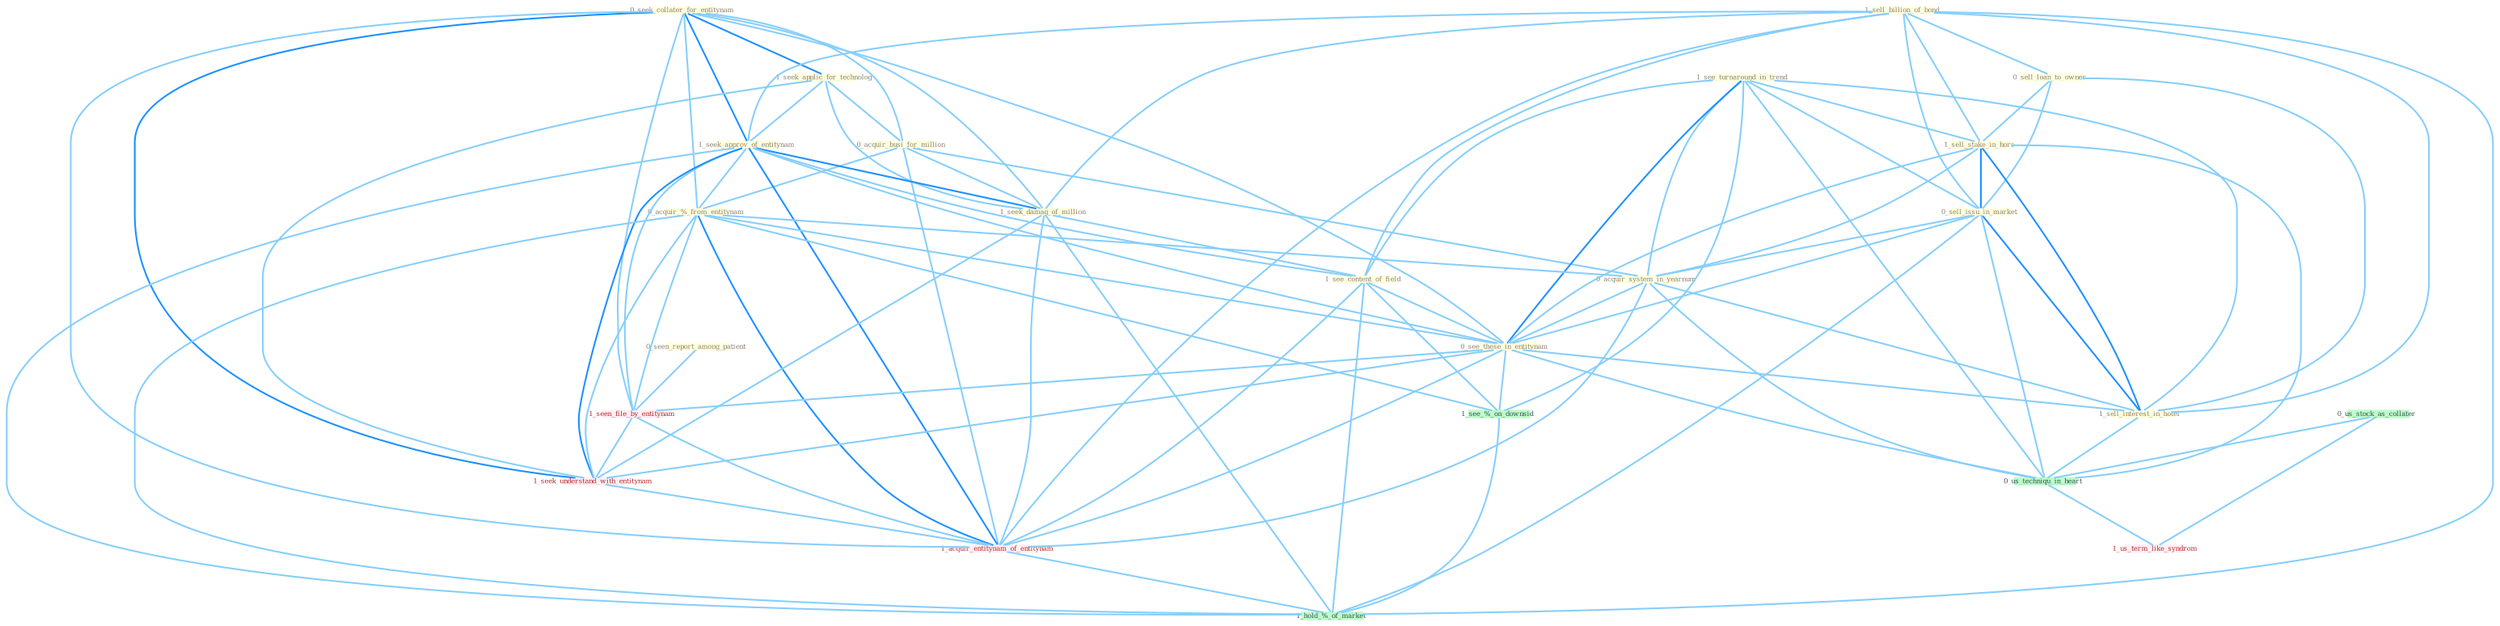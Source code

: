 Graph G{ 
    node
    [shape=polygon,style=filled,width=.5,height=.06,color="#BDFCC9",fixedsize=true,fontsize=4,
    fontcolor="#2f4f4f"];
    {node
    [color="#ffffe0", fontcolor="#8b7d6b"] "0_seek_collater_for_entitynam " "1_sell_billion_of_bond " "1_seek_applic_for_technolog " "0_acquir_busi_for_million " "1_see_turnaround_in_trend " "1_seek_approv_of_entitynam " "0_acquir_%_from_entitynam " "1_seek_damag_of_million " "0_sell_loan_to_owner " "1_sell_stake_in_hors " "0_sell_issu_in_market " "0_acquir_system_in_yearnum " "0_seen_report_among_patient " "1_see_content_of_field " "0_see_these_in_entitynam " "1_sell_interest_in_hotel "}
{node [color="#fff0f5", fontcolor="#b22222"] "1_seen_file_by_entitynam " "1_seek_understand_with_entitynam " "1_acquir_entitynam_of_entitynam " "1_us_term_like_syndrom "}
edge [color="#B0E2FF"];

	"0_seek_collater_for_entitynam " -- "1_seek_applic_for_technolog " [w="2", color="#1e90ff" , len=0.8];
	"0_seek_collater_for_entitynam " -- "0_acquir_busi_for_million " [w="1", color="#87cefa" ];
	"0_seek_collater_for_entitynam " -- "1_seek_approv_of_entitynam " [w="2", color="#1e90ff" , len=0.8];
	"0_seek_collater_for_entitynam " -- "0_acquir_%_from_entitynam " [w="1", color="#87cefa" ];
	"0_seek_collater_for_entitynam " -- "1_seek_damag_of_million " [w="1", color="#87cefa" ];
	"0_seek_collater_for_entitynam " -- "0_see_these_in_entitynam " [w="1", color="#87cefa" ];
	"0_seek_collater_for_entitynam " -- "1_seen_file_by_entitynam " [w="1", color="#87cefa" ];
	"0_seek_collater_for_entitynam " -- "1_seek_understand_with_entitynam " [w="2", color="#1e90ff" , len=0.8];
	"0_seek_collater_for_entitynam " -- "1_acquir_entitynam_of_entitynam " [w="1", color="#87cefa" ];
	"1_sell_billion_of_bond " -- "1_seek_approv_of_entitynam " [w="1", color="#87cefa" ];
	"1_sell_billion_of_bond " -- "1_seek_damag_of_million " [w="1", color="#87cefa" ];
	"1_sell_billion_of_bond " -- "0_sell_loan_to_owner " [w="1", color="#87cefa" ];
	"1_sell_billion_of_bond " -- "1_sell_stake_in_hors " [w="1", color="#87cefa" ];
	"1_sell_billion_of_bond " -- "0_sell_issu_in_market " [w="1", color="#87cefa" ];
	"1_sell_billion_of_bond " -- "1_see_content_of_field " [w="1", color="#87cefa" ];
	"1_sell_billion_of_bond " -- "1_sell_interest_in_hotel " [w="1", color="#87cefa" ];
	"1_sell_billion_of_bond " -- "1_acquir_entitynam_of_entitynam " [w="1", color="#87cefa" ];
	"1_sell_billion_of_bond " -- "1_hold_%_of_market " [w="1", color="#87cefa" ];
	"1_seek_applic_for_technolog " -- "0_acquir_busi_for_million " [w="1", color="#87cefa" ];
	"1_seek_applic_for_technolog " -- "1_seek_approv_of_entitynam " [w="1", color="#87cefa" ];
	"1_seek_applic_for_technolog " -- "1_seek_damag_of_million " [w="1", color="#87cefa" ];
	"1_seek_applic_for_technolog " -- "1_seek_understand_with_entitynam " [w="1", color="#87cefa" ];
	"0_acquir_busi_for_million " -- "0_acquir_%_from_entitynam " [w="1", color="#87cefa" ];
	"0_acquir_busi_for_million " -- "1_seek_damag_of_million " [w="1", color="#87cefa" ];
	"0_acquir_busi_for_million " -- "0_acquir_system_in_yearnum " [w="1", color="#87cefa" ];
	"0_acquir_busi_for_million " -- "1_acquir_entitynam_of_entitynam " [w="1", color="#87cefa" ];
	"1_see_turnaround_in_trend " -- "1_sell_stake_in_hors " [w="1", color="#87cefa" ];
	"1_see_turnaround_in_trend " -- "0_sell_issu_in_market " [w="1", color="#87cefa" ];
	"1_see_turnaround_in_trend " -- "0_acquir_system_in_yearnum " [w="1", color="#87cefa" ];
	"1_see_turnaround_in_trend " -- "1_see_content_of_field " [w="1", color="#87cefa" ];
	"1_see_turnaround_in_trend " -- "0_see_these_in_entitynam " [w="2", color="#1e90ff" , len=0.8];
	"1_see_turnaround_in_trend " -- "1_sell_interest_in_hotel " [w="1", color="#87cefa" ];
	"1_see_turnaround_in_trend " -- "0_us_techniqu_in_heart " [w="1", color="#87cefa" ];
	"1_see_turnaround_in_trend " -- "1_see_%_on_downsid " [w="1", color="#87cefa" ];
	"1_seek_approv_of_entitynam " -- "0_acquir_%_from_entitynam " [w="1", color="#87cefa" ];
	"1_seek_approv_of_entitynam " -- "1_seek_damag_of_million " [w="2", color="#1e90ff" , len=0.8];
	"1_seek_approv_of_entitynam " -- "1_see_content_of_field " [w="1", color="#87cefa" ];
	"1_seek_approv_of_entitynam " -- "0_see_these_in_entitynam " [w="1", color="#87cefa" ];
	"1_seek_approv_of_entitynam " -- "1_seen_file_by_entitynam " [w="1", color="#87cefa" ];
	"1_seek_approv_of_entitynam " -- "1_seek_understand_with_entitynam " [w="2", color="#1e90ff" , len=0.8];
	"1_seek_approv_of_entitynam " -- "1_acquir_entitynam_of_entitynam " [w="2", color="#1e90ff" , len=0.8];
	"1_seek_approv_of_entitynam " -- "1_hold_%_of_market " [w="1", color="#87cefa" ];
	"0_acquir_%_from_entitynam " -- "0_acquir_system_in_yearnum " [w="1", color="#87cefa" ];
	"0_acquir_%_from_entitynam " -- "0_see_these_in_entitynam " [w="1", color="#87cefa" ];
	"0_acquir_%_from_entitynam " -- "1_seen_file_by_entitynam " [w="1", color="#87cefa" ];
	"0_acquir_%_from_entitynam " -- "1_seek_understand_with_entitynam " [w="1", color="#87cefa" ];
	"0_acquir_%_from_entitynam " -- "1_acquir_entitynam_of_entitynam " [w="2", color="#1e90ff" , len=0.8];
	"0_acquir_%_from_entitynam " -- "1_see_%_on_downsid " [w="1", color="#87cefa" ];
	"0_acquir_%_from_entitynam " -- "1_hold_%_of_market " [w="1", color="#87cefa" ];
	"1_seek_damag_of_million " -- "1_see_content_of_field " [w="1", color="#87cefa" ];
	"1_seek_damag_of_million " -- "1_seek_understand_with_entitynam " [w="1", color="#87cefa" ];
	"1_seek_damag_of_million " -- "1_acquir_entitynam_of_entitynam " [w="1", color="#87cefa" ];
	"1_seek_damag_of_million " -- "1_hold_%_of_market " [w="1", color="#87cefa" ];
	"0_sell_loan_to_owner " -- "1_sell_stake_in_hors " [w="1", color="#87cefa" ];
	"0_sell_loan_to_owner " -- "0_sell_issu_in_market " [w="1", color="#87cefa" ];
	"0_sell_loan_to_owner " -- "1_sell_interest_in_hotel " [w="1", color="#87cefa" ];
	"1_sell_stake_in_hors " -- "0_sell_issu_in_market " [w="2", color="#1e90ff" , len=0.8];
	"1_sell_stake_in_hors " -- "0_acquir_system_in_yearnum " [w="1", color="#87cefa" ];
	"1_sell_stake_in_hors " -- "0_see_these_in_entitynam " [w="1", color="#87cefa" ];
	"1_sell_stake_in_hors " -- "1_sell_interest_in_hotel " [w="2", color="#1e90ff" , len=0.8];
	"1_sell_stake_in_hors " -- "0_us_techniqu_in_heart " [w="1", color="#87cefa" ];
	"0_sell_issu_in_market " -- "0_acquir_system_in_yearnum " [w="1", color="#87cefa" ];
	"0_sell_issu_in_market " -- "0_see_these_in_entitynam " [w="1", color="#87cefa" ];
	"0_sell_issu_in_market " -- "1_sell_interest_in_hotel " [w="2", color="#1e90ff" , len=0.8];
	"0_sell_issu_in_market " -- "0_us_techniqu_in_heart " [w="1", color="#87cefa" ];
	"0_sell_issu_in_market " -- "1_hold_%_of_market " [w="1", color="#87cefa" ];
	"0_acquir_system_in_yearnum " -- "0_see_these_in_entitynam " [w="1", color="#87cefa" ];
	"0_acquir_system_in_yearnum " -- "1_sell_interest_in_hotel " [w="1", color="#87cefa" ];
	"0_acquir_system_in_yearnum " -- "1_acquir_entitynam_of_entitynam " [w="1", color="#87cefa" ];
	"0_acquir_system_in_yearnum " -- "0_us_techniqu_in_heart " [w="1", color="#87cefa" ];
	"0_seen_report_among_patient " -- "1_seen_file_by_entitynam " [w="1", color="#87cefa" ];
	"1_see_content_of_field " -- "0_see_these_in_entitynam " [w="1", color="#87cefa" ];
	"1_see_content_of_field " -- "1_acquir_entitynam_of_entitynam " [w="1", color="#87cefa" ];
	"1_see_content_of_field " -- "1_see_%_on_downsid " [w="1", color="#87cefa" ];
	"1_see_content_of_field " -- "1_hold_%_of_market " [w="1", color="#87cefa" ];
	"0_see_these_in_entitynam " -- "1_sell_interest_in_hotel " [w="1", color="#87cefa" ];
	"0_see_these_in_entitynam " -- "1_seen_file_by_entitynam " [w="1", color="#87cefa" ];
	"0_see_these_in_entitynam " -- "1_seek_understand_with_entitynam " [w="1", color="#87cefa" ];
	"0_see_these_in_entitynam " -- "1_acquir_entitynam_of_entitynam " [w="1", color="#87cefa" ];
	"0_see_these_in_entitynam " -- "0_us_techniqu_in_heart " [w="1", color="#87cefa" ];
	"0_see_these_in_entitynam " -- "1_see_%_on_downsid " [w="1", color="#87cefa" ];
	"1_sell_interest_in_hotel " -- "0_us_techniqu_in_heart " [w="1", color="#87cefa" ];
	"1_seen_file_by_entitynam " -- "1_seek_understand_with_entitynam " [w="1", color="#87cefa" ];
	"1_seen_file_by_entitynam " -- "1_acquir_entitynam_of_entitynam " [w="1", color="#87cefa" ];
	"0_us_stock_as_collater " -- "0_us_techniqu_in_heart " [w="1", color="#87cefa" ];
	"0_us_stock_as_collater " -- "1_us_term_like_syndrom " [w="1", color="#87cefa" ];
	"1_seek_understand_with_entitynam " -- "1_acquir_entitynam_of_entitynam " [w="1", color="#87cefa" ];
	"1_acquir_entitynam_of_entitynam " -- "1_hold_%_of_market " [w="1", color="#87cefa" ];
	"0_us_techniqu_in_heart " -- "1_us_term_like_syndrom " [w="1", color="#87cefa" ];
	"1_see_%_on_downsid " -- "1_hold_%_of_market " [w="1", color="#87cefa" ];
}
